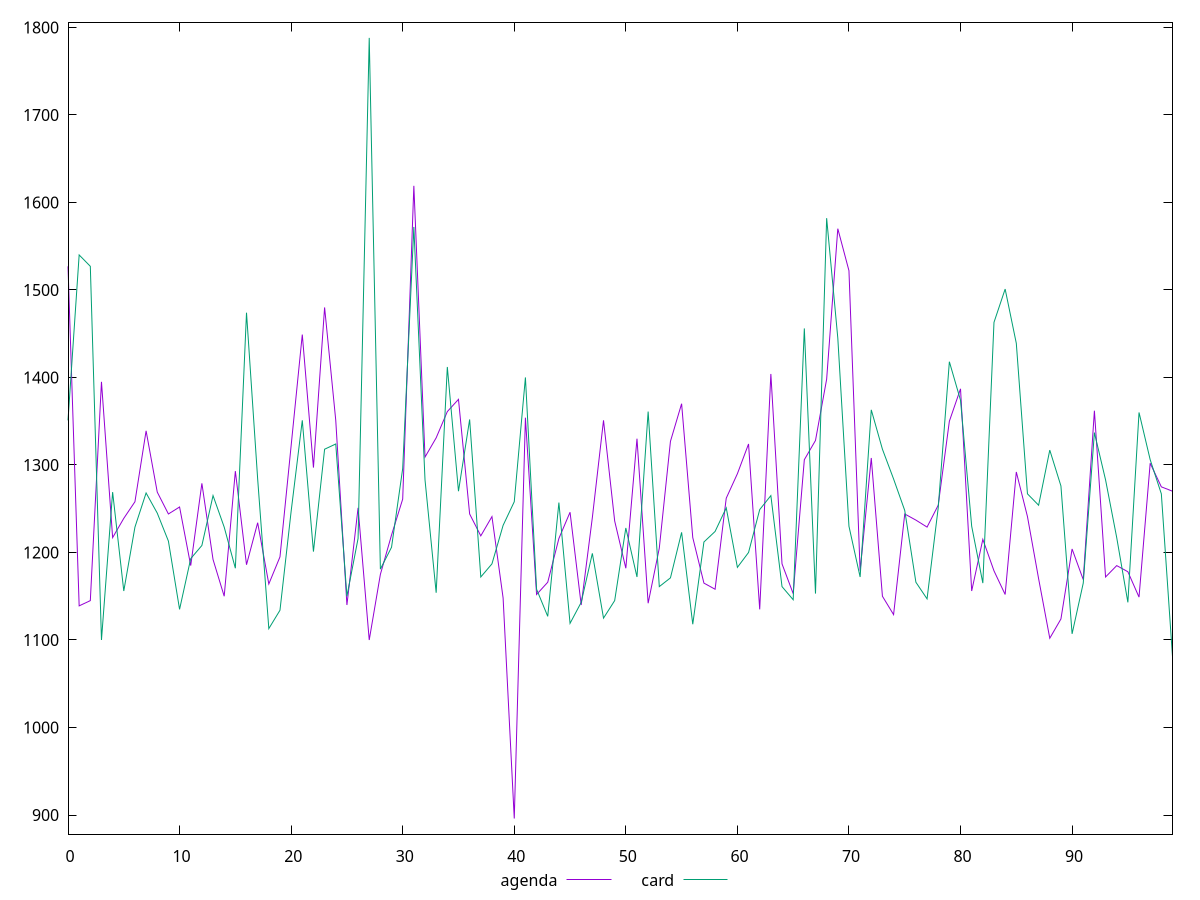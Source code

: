 reset

$agenda <<EOF
0 1527
1 1139
2 1145
3 1395
4 1217
5 1239
6 1258
7 1339
8 1269
9 1244
10 1252
11 1185
12 1279
13 1192
14 1150
15 1293
16 1186
17 1234
18 1164
19 1195
20 1322
21 1449
22 1297
23 1480
24 1351
25 1140
26 1251
27 1100
28 1175
29 1220
30 1261
31 1619
32 1309
33 1331
34 1361
35 1375
36 1244
37 1219
38 1241
39 1148
40 896
41 1354
42 1152
43 1166
44 1216
45 1246
46 1140
47 1240
48 1351
49 1236
50 1182
51 1330
52 1142
53 1205
54 1327
55 1370
56 1217
57 1165
58 1158
59 1262
60 1290
61 1324
62 1135
63 1404
64 1187
65 1153
66 1306
67 1328
68 1398
69 1570
70 1522
71 1179
72 1308
73 1150
74 1129
75 1244
76 1237
77 1229
78 1254
79 1350
80 1387
81 1156
82 1215
83 1179
84 1152
85 1292
86 1241
87 1170
88 1102
89 1124
90 1204
91 1169
92 1362
93 1172
94 1185
95 1178
96 1149
97 1302
98 1275
99 1270
EOF

$card <<EOF
0 1351
1 1540
2 1527
3 1100
4 1269
5 1156
6 1229
7 1268
8 1245
9 1213
10 1135
11 1193
12 1208
13 1265
14 1229
15 1182
16 1474
17 1284
18 1113
19 1134
20 1247
21 1351
22 1201
23 1318
24 1324
25 1150
26 1216
27 1788
28 1181
29 1206
30 1296
31 1572
32 1283
33 1154
34 1412
35 1270
36 1352
37 1172
38 1187
39 1231
40 1258
41 1400
42 1158
43 1127
44 1257
45 1119
46 1143
47 1199
48 1125
49 1145
50 1228
51 1172
52 1361
53 1161
54 1171
55 1223
56 1118
57 1212
58 1224
59 1251
60 1183
61 1200
62 1249
63 1265
64 1161
65 1146
66 1456
67 1153
68 1582
69 1445
70 1230
71 1172
72 1363
73 1318
74 1284
75 1248
76 1166
77 1147
78 1251
79 1418
80 1374
81 1230
82 1165
83 1463
84 1501
85 1439
86 1267
87 1254
88 1317
89 1276
90 1107
91 1165
92 1337
93 1283
94 1217
95 1143
96 1360
97 1306
98 1267
99 1081
EOF

set key outside below
set xrange [0:99]
set yrange [878.16:1805.84]
set trange [878.16:1805.84]
set terminal svg size 640, 520 enhanced background rgb 'white'
set output "reports/report_00028_2021-02-24T12-49-42.674Z/uses-rel-preload/comparison/line/1_vs_2.svg"

plot $agenda title "agenda" with line, \
     $card title "card" with line

reset
